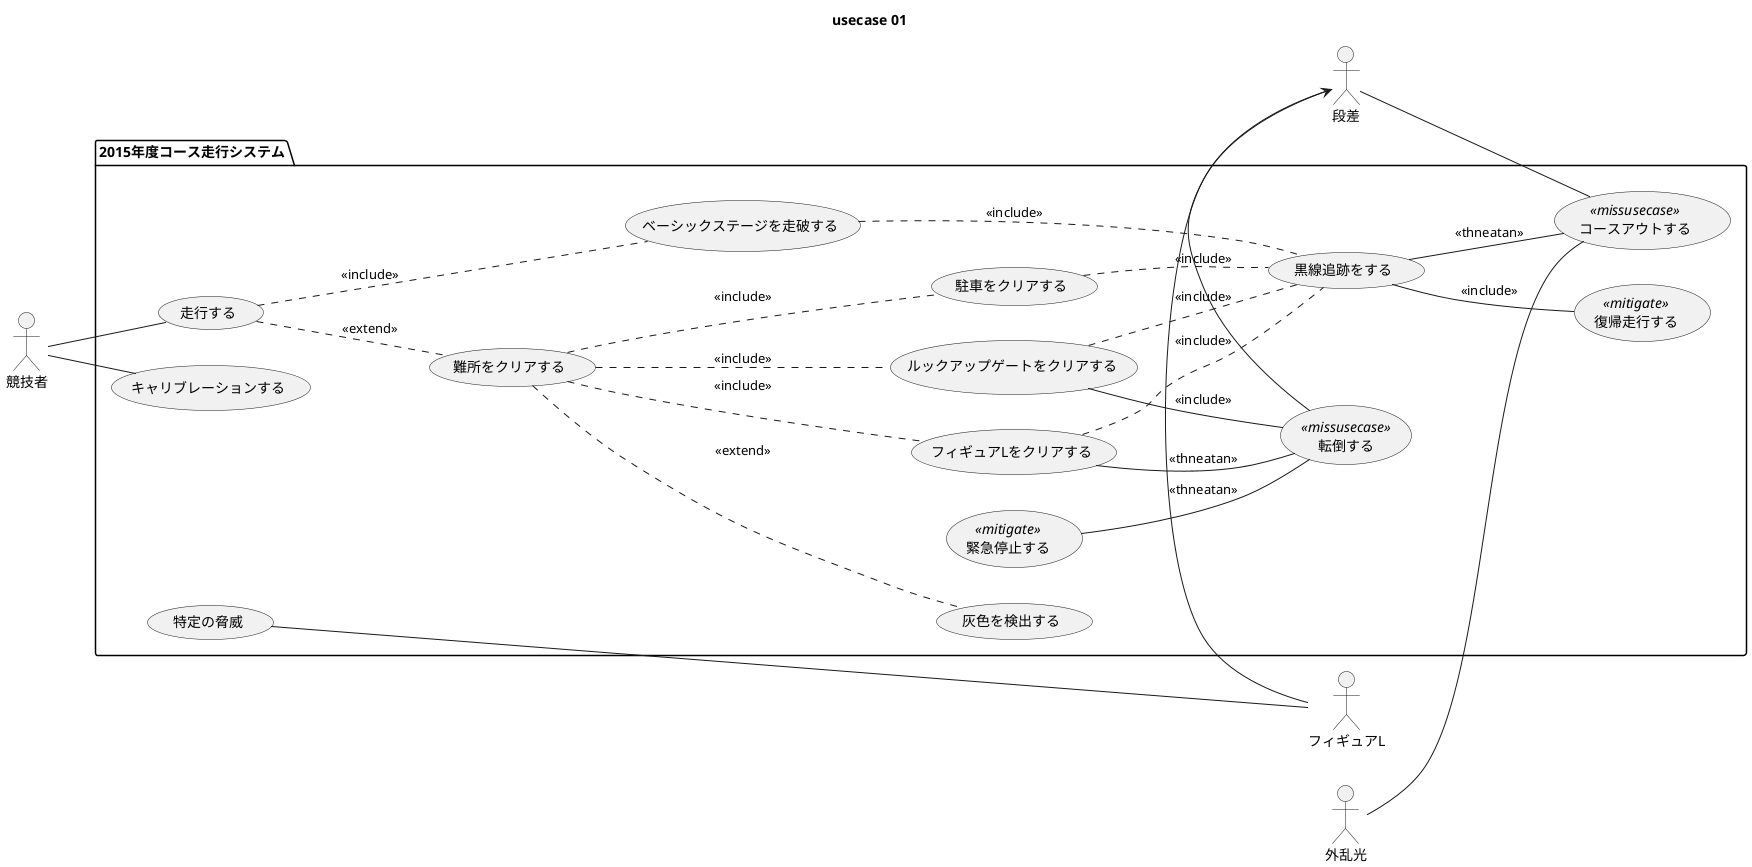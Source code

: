 @startuml

title usecase 01

actor 競技者 as user
actor 外乱光 as light
actor 段差 as ste
actor フィギュアL as figyuaL

left to right direction

package "2015年度コース走行システム" {

    usecase 走行する as run
    usecase 難所をクリアする as obs
    usecase キャリブレーションする as calib
    usecase ベーシックステージを走破する as basic
    usecase フィギュアLをクリアする as figy
    usecase ルックアップゲートをクリアする as gate
    usecase 駐車をクリアする as park
    usecase 黒線追跡をする as trace
    usecase 灰色を検出する as glay
    usecase 復帰走行する as buckrun <<mitigate>>
    usecase コースアウトする as courseout <<missusecase>>
    usecase 転倒する as invert <<missusecase>>
    usecase 緊急停止する as emargencystop <<mitigate>>
    usecase 特定の脅威 as trouble

}

user -- run
user -- calib
run  .. obs   : <<extend>>
run  .. basic : <<include>>
obs  .. figy  : <<include>>
obs  .. gate  : <<include>>
obs  .. park  : <<include>>
basic .. trace: <<include>>
park .. trace : <<include>>
gate .. trace : <<include>>
figy .. trace : <<include>>
obs .. glay   : <<extend>>

ste <- figyuaL
trace -- courseout : <<thneatan>>
figy  -- invert    : <<thneatan>>
gate  -- invert    : <<include>>
figyuaL -- trouble 

light -- courseout
ste -- courseout
invert -- ste
trace --buckrun : <<include>>
emargencystop --invert : <<thneatan>>

@enduml

